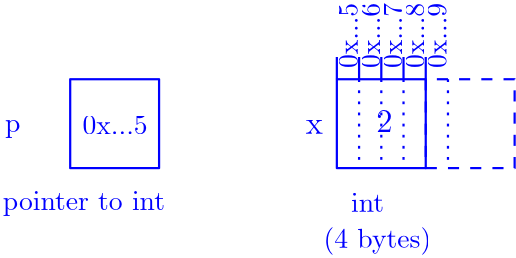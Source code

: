 <?xml version="1.0"?>
<!DOCTYPE ipe SYSTEM "ipe.dtd">
<ipe version="70107" creator="Ipe 7.1.10">
<info created="D:20190912164020" modified="D:20190918134209"/>
<preamble>\usepackage{rotating}</preamble>
<ipestyle name="basic">
<symbol name="arrow/arc(spx)">
<path stroke="sym-stroke" fill="sym-stroke" pen="sym-pen">
0 0 m
-1 0.333 l
-1 -0.333 l
h
</path>
</symbol>
<symbol name="arrow/farc(spx)">
<path stroke="sym-stroke" fill="white" pen="sym-pen">
0 0 m
-1 0.333 l
-1 -0.333 l
h
</path>
</symbol>
<symbol name="arrow/ptarc(spx)">
<path stroke="sym-stroke" fill="sym-stroke" pen="sym-pen">
0 0 m
-1 0.333 l
-0.8 0 l
-1 -0.333 l
h
</path>
</symbol>
<symbol name="arrow/fptarc(spx)">
<path stroke="sym-stroke" fill="white" pen="sym-pen">
0 0 m
-1 0.333 l
-0.8 0 l
-1 -0.333 l
h
</path>
</symbol>
<symbol name="mark/circle(sx)" transformations="translations">
<path fill="sym-stroke">
0.6 0 0 0.6 0 0 e
0.4 0 0 0.4 0 0 e
</path>
</symbol>
<symbol name="mark/disk(sx)" transformations="translations">
<path fill="sym-stroke">
0.6 0 0 0.6 0 0 e
</path>
</symbol>
<symbol name="mark/fdisk(sfx)" transformations="translations">
<group>
<path fill="sym-fill">
0.5 0 0 0.5 0 0 e
</path>
<path fill="sym-stroke" fillrule="eofill">
0.6 0 0 0.6 0 0 e
0.4 0 0 0.4 0 0 e
</path>
</group>
</symbol>
<symbol name="mark/box(sx)" transformations="translations">
<path fill="sym-stroke" fillrule="eofill">
-0.6 -0.6 m
0.6 -0.6 l
0.6 0.6 l
-0.6 0.6 l
h
-0.4 -0.4 m
0.4 -0.4 l
0.4 0.4 l
-0.4 0.4 l
h
</path>
</symbol>
<symbol name="mark/square(sx)" transformations="translations">
<path fill="sym-stroke">
-0.6 -0.6 m
0.6 -0.6 l
0.6 0.6 l
-0.6 0.6 l
h
</path>
</symbol>
<symbol name="mark/fsquare(sfx)" transformations="translations">
<group>
<path fill="sym-fill">
-0.5 -0.5 m
0.5 -0.5 l
0.5 0.5 l
-0.5 0.5 l
h
</path>
<path fill="sym-stroke" fillrule="eofill">
-0.6 -0.6 m
0.6 -0.6 l
0.6 0.6 l
-0.6 0.6 l
h
-0.4 -0.4 m
0.4 -0.4 l
0.4 0.4 l
-0.4 0.4 l
h
</path>
</group>
</symbol>
<symbol name="mark/cross(sx)" transformations="translations">
<group>
<path fill="sym-stroke">
-0.43 -0.57 m
0.57 0.43 l
0.43 0.57 l
-0.57 -0.43 l
h
</path>
<path fill="sym-stroke">
-0.43 0.57 m
0.57 -0.43 l
0.43 -0.57 l
-0.57 0.43 l
h
</path>
</group>
</symbol>
<symbol name="arrow/fnormal(spx)">
<path stroke="sym-stroke" fill="white" pen="sym-pen">
0 0 m
-1 0.333 l
-1 -0.333 l
h
</path>
</symbol>
<symbol name="arrow/pointed(spx)">
<path stroke="sym-stroke" fill="sym-stroke" pen="sym-pen">
0 0 m
-1 0.333 l
-0.8 0 l
-1 -0.333 l
h
</path>
</symbol>
<symbol name="arrow/fpointed(spx)">
<path stroke="sym-stroke" fill="white" pen="sym-pen">
0 0 m
-1 0.333 l
-0.8 0 l
-1 -0.333 l
h
</path>
</symbol>
<symbol name="arrow/linear(spx)">
<path stroke="sym-stroke" pen="sym-pen">
-1 0.333 m
0 0 l
-1 -0.333 l
</path>
</symbol>
<symbol name="arrow/fdouble(spx)">
<path stroke="sym-stroke" fill="white" pen="sym-pen">
0 0 m
-1 0.333 l
-1 -0.333 l
h
-1 0 m
-2 0.333 l
-2 -0.333 l
h
</path>
</symbol>
<symbol name="arrow/double(spx)">
<path stroke="sym-stroke" fill="sym-stroke" pen="sym-pen">
0 0 m
-1 0.333 l
-1 -0.333 l
h
-1 0 m
-2 0.333 l
-2 -0.333 l
h
</path>
</symbol>
<pen name="heavier" value="0.8"/>
<pen name="fat" value="1.2"/>
<pen name="ultrafat" value="2"/>
<symbolsize name="large" value="5"/>
<symbolsize name="small" value="2"/>
<symbolsize name="tiny" value="1.1"/>
<arrowsize name="large" value="10"/>
<arrowsize name="small" value="5"/>
<arrowsize name="tiny" value="3"/>
<color name="red" value="1 0 0"/>
<color name="green" value="0 1 0"/>
<color name="blue" value="0 0 1"/>
<color name="yellow" value="1 1 0"/>
<color name="orange" value="1 0.647 0"/>
<color name="gold" value="1 0.843 0"/>
<color name="purple" value="0.627 0.125 0.941"/>
<color name="gray" value="0.745"/>
<color name="brown" value="0.647 0.165 0.165"/>
<color name="navy" value="0 0 0.502"/>
<color name="pink" value="1 0.753 0.796"/>
<color name="seagreen" value="0.18 0.545 0.341"/>
<color name="turquoise" value="0.251 0.878 0.816"/>
<color name="violet" value="0.933 0.51 0.933"/>
<color name="darkblue" value="0 0 0.545"/>
<color name="darkcyan" value="0 0.545 0.545"/>
<color name="darkgray" value="0.663"/>
<color name="darkgreen" value="0 0.392 0"/>
<color name="darkmagenta" value="0.545 0 0.545"/>
<color name="darkorange" value="1 0.549 0"/>
<color name="darkred" value="0.545 0 0"/>
<color name="lightblue" value="0.678 0.847 0.902"/>
<color name="lightcyan" value="0.878 1 1"/>
<color name="lightgray" value="0.827"/>
<color name="lightgreen" value="0.565 0.933 0.565"/>
<color name="lightyellow" value="1 1 0.878"/>
<dashstyle name="dashed" value="[4] 0"/>
<dashstyle name="dotted" value="[1 3] 0"/>
<dashstyle name="dash dotted" value="[4 2 1 2] 0"/>
<dashstyle name="dash dot dotted" value="[4 2 1 2 1 2] 0"/>
<textsize name="large" value="\large"/>
<textsize name="small" value="\small"/>
<textsize name="tiny" value="\tiny"/>
<textsize name="Large" value="\Large"/>
<textsize name="LARGE" value="\LARGE"/>
<textsize name="huge" value="\huge"/>
<textsize name="Huge" value="\Huge"/>
<textsize name="footnote" value="\footnotesize"/>
<textstyle name="center" begin="\begin{center}" end="\end{center}"/>
<textstyle name="itemize" begin="\begin{itemize}" end="\end{itemize}"/>
<textstyle name="item" begin="\begin{itemize}\item{}" end="\end{itemize}"/>
<gridsize name="4 pts" value="4"/>
<gridsize name="8 pts (~3 mm)" value="8"/>
<gridsize name="16 pts (~6 mm)" value="16"/>
<gridsize name="32 pts (~12 mm)" value="32"/>
<gridsize name="10 pts (~3.5 mm)" value="10"/>
<gridsize name="20 pts (~7 mm)" value="20"/>
<gridsize name="14 pts (~5 mm)" value="14"/>
<gridsize name="28 pts (~10 mm)" value="28"/>
<gridsize name="56 pts (~20 mm)" value="56"/>
<anglesize name="90 deg" value="90"/>
<anglesize name="60 deg" value="60"/>
<anglesize name="45 deg" value="45"/>
<anglesize name="30 deg" value="30"/>
<anglesize name="22.5 deg" value="22.5"/>
<opacity name="10%" value="0.1"/>
<opacity name="30%" value="0.3"/>
<opacity name="50%" value="0.5"/>
<opacity name="75%" value="0.75"/>
<tiling name="falling" angle="-60" step="4" width="1"/>
<tiling name="rising" angle="30" step="4" width="1"/>
</ipestyle>
<page>
<layer name="alpha"/>
<view layers="alpha" active="alpha"/>
<path layer="alpha" matrix="1 0 0 1 64 0" stroke="blue" pen="heavier">
128 640 m
128 672 l
160 672 l
160 640 l
h
</path>
<text matrix="1 0 0 1 88.568 -2.99609" transformations="translations" pos="80 656" stroke="blue" type="label" width="5.535" height="4.297" depth="1.93" valign="baseline">p</text>
<text matrix="1 0 0 1 39.7316 0.898828" transformations="translations" pos="128 624" stroke="blue" type="label" width="58.42" height="6.661" depth="1.93" valign="baseline">pointer to int</text>
<path matrix="1 0 0 1 -32 0" stroke="blue" pen="heavier">
320 680 m
320 672 l
</path>
<path matrix="1 0 0 1 -32 0" stroke="blue" pen="heavier">
328 680 m
328 672 l
</path>
<path matrix="1 0 0 1 -32 0" stroke="blue" pen="heavier">
336 680 m
336 672 l
</path>
<path matrix="1 0 0 1 -32 0" stroke="blue" pen="heavier">
344 680 m
344 672 l
</path>
<path matrix="1 0 0 1 -32 0" stroke="blue" pen="heavier">
352 680 m
352 672 l
</path>
<text matrix="1 0 0 1 -34.9066 0.299609" transformations="translations" pos="328 624" stroke="blue" type="label" width="11.9" height="6.654" depth="0" valign="baseline">int</text>
<text matrix="1 0 0 1 -36.7938 3.2957" transformations="translations" pos="320 608" stroke="blue" type="label" width="38.799" height="7.473" depth="2.49" valign="baseline">(4 bytes)</text>
<path matrix="1 0 0 1 -32 0" stroke="blue" dash="dashed" pen="heavier">
352 672 m
352 640 l
384 640 l
384 672 l
h
</path>
<path matrix="1 0 0 1 -32 0" stroke="blue" pen="heavier">
320 672 m
320 640 l
352 640 l
352 672 l
h
</path>
<text matrix="1 0 0 1 60.4047 -75.8055" transformations="translations" pos="136 728" stroke="blue" type="label" width="23.523" height="6.42" depth="0" valign="baseline">0x...5</text>
<text matrix="0.999484 0.0321071 -0.0321071 0.999484 176.514 -55.9918" transformations="translations" pos="136 728" stroke="blue" type="label" width="6.42" height="23.523" depth="0" valign="baseline">\rotatebox{90}{0x...5}</text>
<text matrix="0.999484 0.0321071 -0.0321071 0.999484 184.514 -55.9918" transformations="translations" pos="136 728" stroke="blue" type="label" width="6.42" height="23.523" depth="0" valign="baseline">\rotatebox{90}{0x...6}</text>
<text matrix="0.999484 0.0321071 -0.0321071 0.999484 192.514 -55.9918" transformations="translations" pos="136 728" stroke="blue" type="label" width="6.42" height="23.523" depth="0" valign="baseline">\rotatebox{90}{0x...7}</text>
<text matrix="0.999484 0.0321071 -0.0321071 0.999484 200.514 -55.9918" transformations="translations" pos="136 728" stroke="blue" type="label" width="6.42" height="23.523" depth="0" valign="baseline">\rotatebox{90}{0x...8}</text>
<text matrix="0.999484 0.0321071 -0.0321071 0.999484 208.514 -55.9918" transformations="translations" pos="136 728" stroke="blue" type="label" width="6.42" height="23.523" depth="0" valign="baseline">\rotatebox{90}{0x...9}</text>
<group matrix="1 0 0 1 -32 0">
<text matrix="1 0 0 1 -1.79766 -2.99609" transformations="translations" pos="336 656" stroke="blue" type="label" width="5.853" height="7.704" depth="0" valign="baseline" size="large">2</text>
</group>
<text matrix="1 0 0 1 -27.2062 4.40469" pos="304 648" stroke="blue" type="label" width="6.178" height="5.147" depth="0" valign="baseline" size="large">x</text>
<path matrix="1 0 0 1 -32 0" stroke="blue" dash="dotted" pen="heavier">
328 672 m
328 640 l
</path>
<path matrix="1 0 0 1 -32 0" stroke="blue" dash="dotted" pen="heavier">
336 672 m
336 640 l
</path>
<path matrix="1 0 0 1 -32 0" stroke="blue" dash="dotted" pen="heavier">
344 672 m
344 640 l
</path>
<path matrix="1 0 0 1 -32 0" stroke="blue" dash="dotted" pen="heavier">
360 672 m
360 640 l
</path>
</page>
</ipe>
